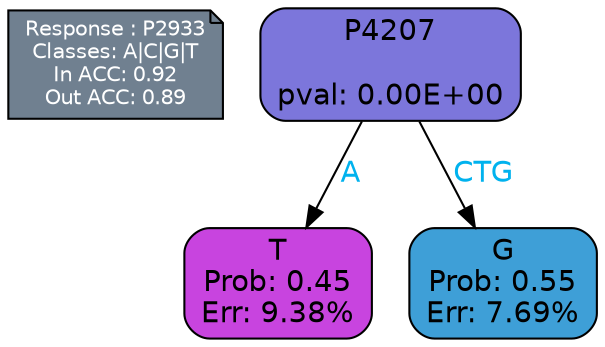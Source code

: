 digraph Tree {
node [shape=box, style="filled, rounded", color="black", fontname=helvetica] ;
graph [ranksep=equally, splines=polylines, bgcolor=transparent, dpi=600] ;
edge [fontname=helvetica] ;
LEGEND [label="Response : P2933
Classes: A|C|G|T
In ACC: 0.92
Out ACC: 0.89
",shape=note,align=left,style=filled,fillcolor="slategray",fontcolor="white",fontsize=10];1 [label="P4207

pval: 0.00E+00", fillcolor="#7c76db"] ;
2 [label="T
Prob: 0.45
Err: 9.38%", fillcolor="#c844df"] ;
3 [label="G
Prob: 0.55
Err: 7.69%", fillcolor="#3e9fd7"] ;
1 -> 2 [label="A",fontcolor=deepskyblue2] ;
1 -> 3 [label="CTG",fontcolor=deepskyblue2] ;
{rank = same; 2;3;}{rank = same; LEGEND;1;}}